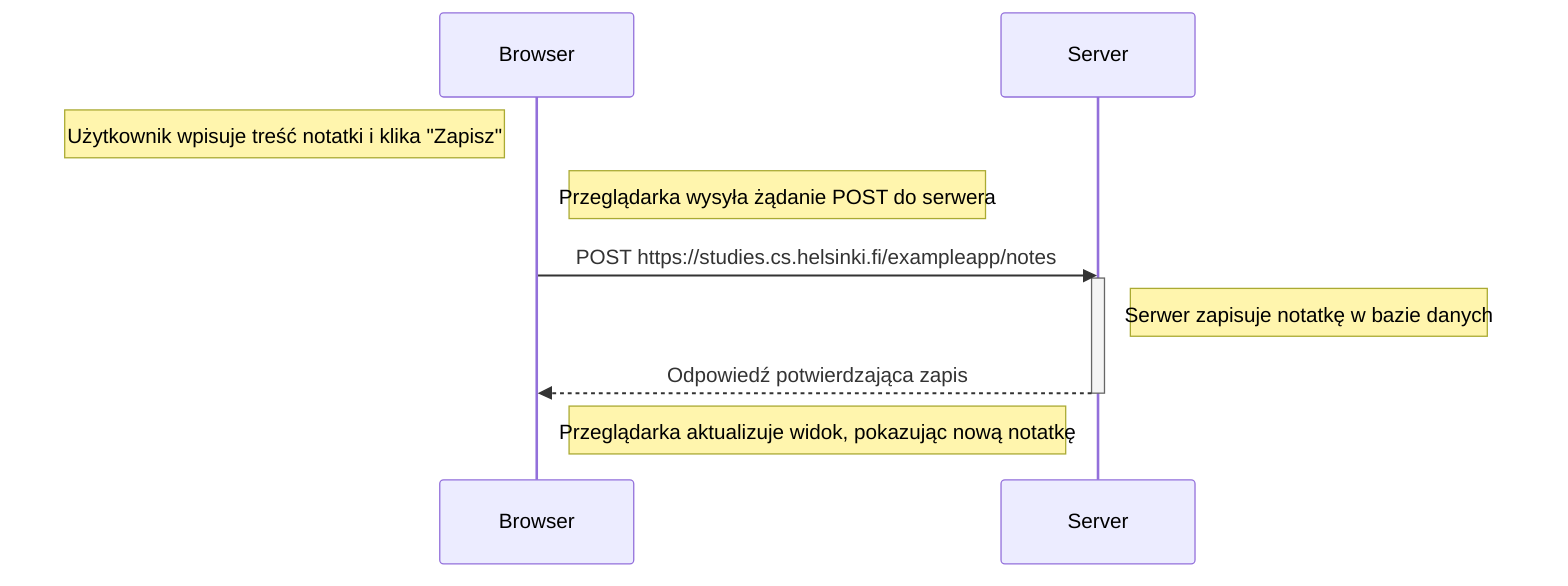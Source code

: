 sequenceDiagram
    participant browser as Browser
    participant server as Server

    Note left of browser: Użytkownik wpisuje treść notatki i klika "Zapisz"
    
    Note right of browser: Przeglądarka wysyła żądanie POST do serwera
    browser->>server: POST https://studies.cs.helsinki.fi/exampleapp/notes
    activate server
    Note right of server: Serwer zapisuje notatkę w bazie danych
    server-->>browser: Odpowiedź potwierdzająca zapis
    deactivate server

    Note right of browser: Przeglądarka aktualizuje widok, pokazując nową notatkę